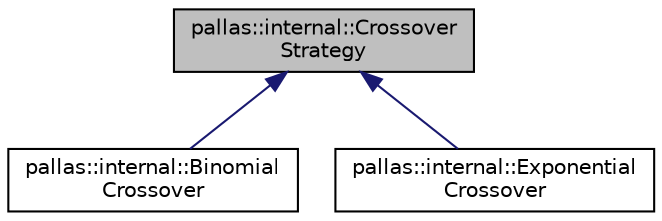 digraph "pallas::internal::CrossoverStrategy"
{
  edge [fontname="Helvetica",fontsize="10",labelfontname="Helvetica",labelfontsize="10"];
  node [fontname="Helvetica",fontsize="10",shape=record];
  Node1 [label="pallas::internal::Crossover\lStrategy",height=0.2,width=0.4,color="black", fillcolor="grey75", style="filled", fontcolor="black"];
  Node1 -> Node2 [dir="back",color="midnightblue",fontsize="10",style="solid",fontname="Helvetica"];
  Node2 [label="pallas::internal::Binomial\lCrossover",height=0.2,width=0.4,color="black", fillcolor="white", style="filled",URL="$classpallas_1_1internal_1_1_binomial_crossover.html"];
  Node1 -> Node3 [dir="back",color="midnightblue",fontsize="10",style="solid",fontname="Helvetica"];
  Node3 [label="pallas::internal::Exponential\lCrossover",height=0.2,width=0.4,color="black", fillcolor="white", style="filled",URL="$classpallas_1_1internal_1_1_exponential_crossover.html"];
}
